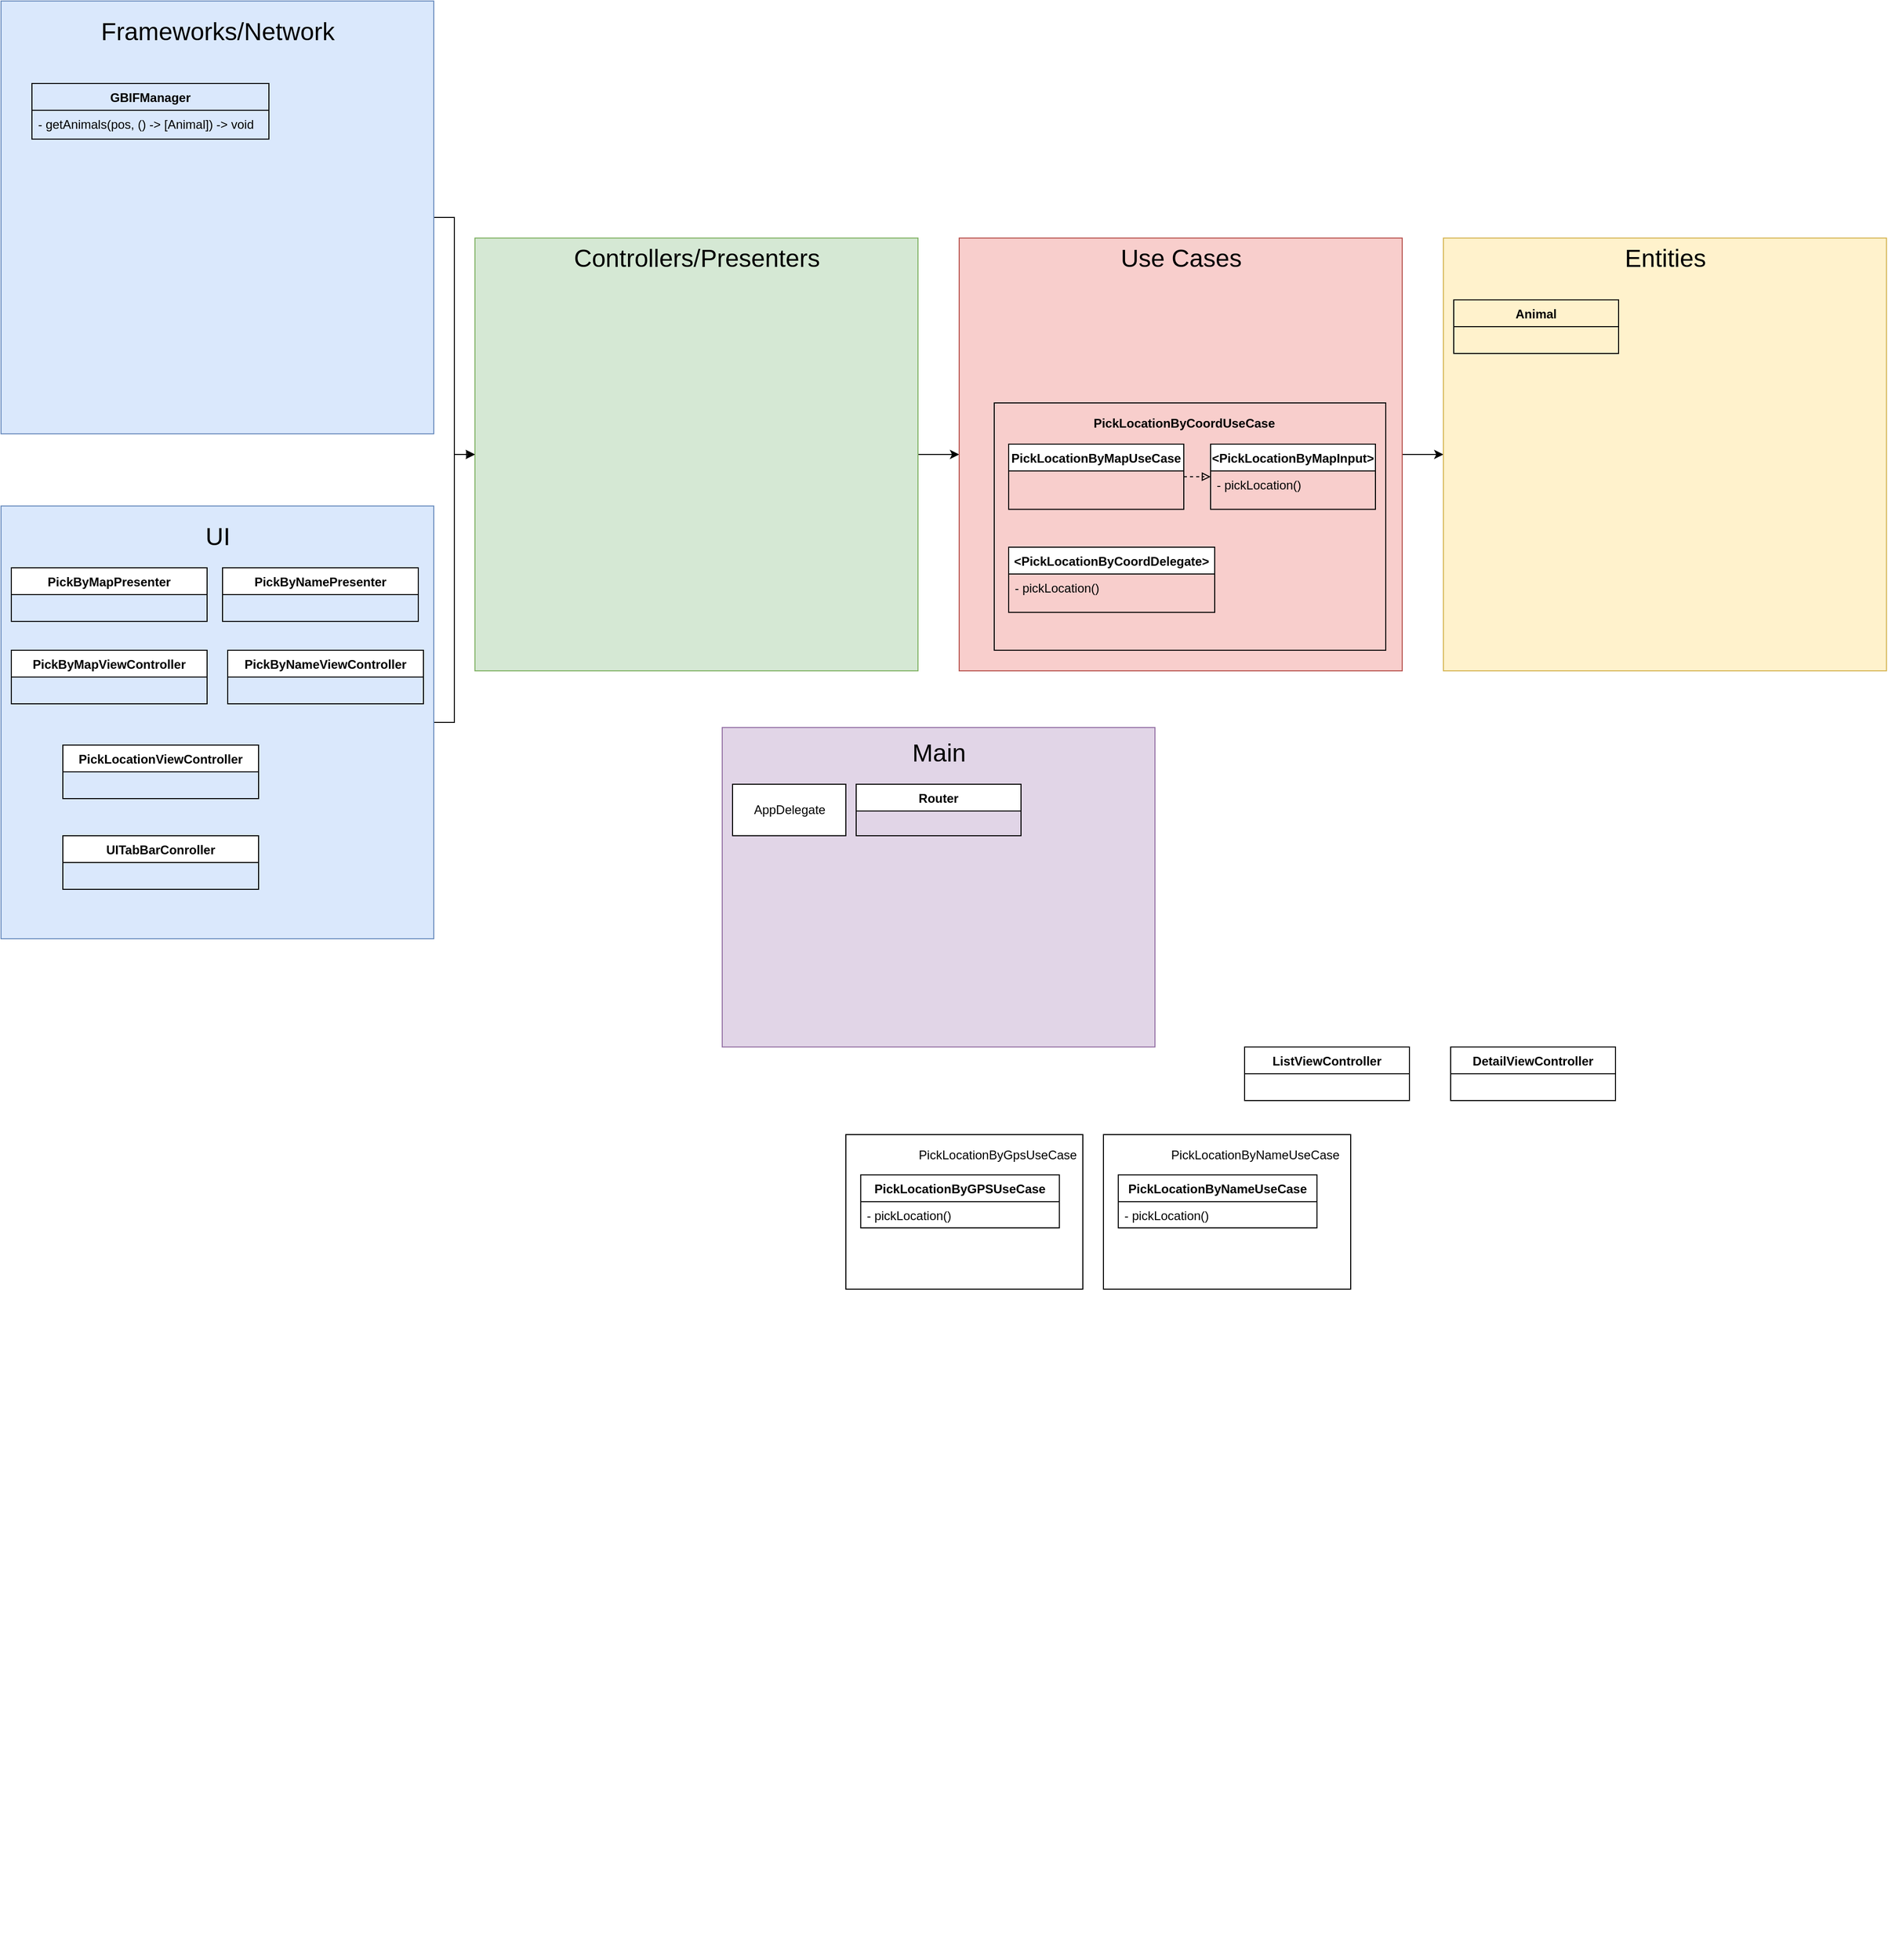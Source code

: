 <mxfile version="13.7.9" type="device"><diagram id="C5RBs43oDa-KdzZeNtuy" name="Page-1"><mxGraphModel dx="1853" dy="2983" grid="1" gridSize="10" guides="1" tooltips="1" connect="1" arrows="1" fold="1" page="1" pageScale="1" pageWidth="827" pageHeight="1169" math="0" shadow="0" extFonts="Permanent Marker^https://fonts.googleapis.com/css?family=Permanent+Marker"><root><mxCell id="WIyWlLk6GJQsqaUBKTNV-0"/><mxCell id="WIyWlLk6GJQsqaUBKTNV-1" parent="WIyWlLk6GJQsqaUBKTNV-0"/><mxCell id="hUnuBkJF5R7kSbvopg7w-15" value="" style="group" parent="WIyWlLk6GJQsqaUBKTNV-1" vertex="1" connectable="0"><mxGeometry x="330" y="-190" width="240" height="150" as="geometry"/></mxCell><mxCell id="hUnuBkJF5R7kSbvopg7w-16" value="" style="rounded=0;whiteSpace=wrap;html=1;" parent="hUnuBkJF5R7kSbvopg7w-15" vertex="1"><mxGeometry width="240" height="150" as="geometry"/></mxCell><mxCell id="hUnuBkJF5R7kSbvopg7w-17" value="PickLocationByNameUseCase" style="swimlane;fontStyle=1;align=center;verticalAlign=top;childLayout=stackLayout;horizontal=1;startSize=26;horizontalStack=0;resizeParent=1;resizeParentMax=0;resizeLast=0;collapsible=1;marginBottom=0;" parent="hUnuBkJF5R7kSbvopg7w-15" vertex="1"><mxGeometry x="14.396" y="39.098" width="192.843" height="51.413" as="geometry"><mxRectangle x="334" y="230" width="140" height="26" as="alternateBounds"/></mxGeometry></mxCell><mxCell id="hUnuBkJF5R7kSbvopg7w-18" value="- pickLocation()" style="text;strokeColor=none;fillColor=none;align=left;verticalAlign=top;spacingLeft=4;spacingRight=4;overflow=hidden;rotatable=0;points=[[0,0.5],[1,0.5]];portConstraint=eastwest;" parent="hUnuBkJF5R7kSbvopg7w-17" vertex="1"><mxGeometry y="26" width="192.843" height="25.413" as="geometry"/></mxCell><mxCell id="hUnuBkJF5R7kSbvopg7w-19" value="PickLocationByNameUseCase" style="text;html=1;align=center;verticalAlign=middle;resizable=0;points=[];autosize=1;container=0;" parent="hUnuBkJF5R7kSbvopg7w-15" vertex="1"><mxGeometry x="57.143" y="9.774" width="180" height="20" as="geometry"><mxRectangle x="275" y="-114" width="150" height="20" as="alternateBounds"/></mxGeometry></mxCell><mxCell id="hUnuBkJF5R7kSbvopg7w-2" style="edgeStyle=orthogonalEdgeStyle;rounded=0;orthogonalLoop=1;jettySize=auto;html=1;exitX=0.5;exitY=1;exitDx=0;exitDy=0;entryX=0.5;entryY=0;entryDx=0;entryDy=0;" parent="WIyWlLk6GJQsqaUBKTNV-1" source="h9Krho7Cg0IR_06Yh0o2-13" target="hUnuBkJF5R7kSbvopg7w-1" edge="1"><mxGeometry relative="1" as="geometry"/></mxCell><mxCell id="hUnuBkJF5R7kSbvopg7w-5" style="edgeStyle=orthogonalEdgeStyle;rounded=0;orthogonalLoop=1;jettySize=auto;html=1;exitX=0.5;exitY=1;exitDx=0;exitDy=0;entryX=0.5;entryY=0;entryDx=0;entryDy=0;" parent="WIyWlLk6GJQsqaUBKTNV-1" source="hUnuBkJF5R7kSbvopg7w-3" target="h9Krho7Cg0IR_06Yh0o2-13" edge="1"><mxGeometry relative="1" as="geometry"/></mxCell><mxCell id="hUnuBkJF5R7kSbvopg7w-6" style="edgeStyle=orthogonalEdgeStyle;rounded=0;orthogonalLoop=1;jettySize=auto;html=1;exitX=0.5;exitY=1;exitDx=0;exitDy=0;entryX=0.75;entryY=0;entryDx=0;entryDy=0;" parent="WIyWlLk6GJQsqaUBKTNV-1" source="hUnuBkJF5R7kSbvopg7w-4" target="h9Krho7Cg0IR_06Yh0o2-13" edge="1"><mxGeometry relative="1" as="geometry"/></mxCell><mxCell id="hUnuBkJF5R7kSbvopg7w-7" value="" style="group" parent="WIyWlLk6GJQsqaUBKTNV-1" vertex="1" connectable="0"><mxGeometry x="80" y="-190" width="230" height="150" as="geometry"/></mxCell><mxCell id="hUnuBkJF5R7kSbvopg7w-8" value="" style="rounded=0;whiteSpace=wrap;html=1;" parent="hUnuBkJF5R7kSbvopg7w-7" vertex="1"><mxGeometry width="230.0" height="150" as="geometry"/></mxCell><mxCell id="hUnuBkJF5R7kSbvopg7w-9" value="PickLocationByGPSUseCase" style="swimlane;fontStyle=1;align=center;verticalAlign=top;childLayout=stackLayout;horizontal=1;startSize=26;horizontalStack=0;resizeParent=1;resizeParentMax=0;resizeLast=0;collapsible=1;marginBottom=0;" parent="hUnuBkJF5R7kSbvopg7w-7" vertex="1"><mxGeometry x="14.396" y="39.098" width="192.843" height="51.413" as="geometry"><mxRectangle x="334" y="230" width="140" height="26" as="alternateBounds"/></mxGeometry></mxCell><mxCell id="hUnuBkJF5R7kSbvopg7w-10" value="- pickLocation()" style="text;strokeColor=none;fillColor=none;align=left;verticalAlign=top;spacingLeft=4;spacingRight=4;overflow=hidden;rotatable=0;points=[[0,0.5],[1,0.5]];portConstraint=eastwest;" parent="hUnuBkJF5R7kSbvopg7w-9" vertex="1"><mxGeometry y="26" width="192.843" height="25.413" as="geometry"/></mxCell><mxCell id="hUnuBkJF5R7kSbvopg7w-11" value="PickLocationByGpsUseCase" style="text;html=1;align=center;verticalAlign=middle;resizable=0;points=[];autosize=1;container=0;" parent="hUnuBkJF5R7kSbvopg7w-7" vertex="1"><mxGeometry x="62.143" y="9.774" width="170" height="20" as="geometry"><mxRectangle x="275" y="-114" width="150" height="20" as="alternateBounds"/></mxGeometry></mxCell><mxCell id="gZiopTwXgxZ6QzbDSN5N-6" style="edgeStyle=orthogonalEdgeStyle;rounded=0;orthogonalLoop=1;jettySize=auto;html=1;exitX=1;exitY=0.5;exitDx=0;exitDy=0;entryX=0;entryY=0.5;entryDx=0;entryDy=0;" edge="1" parent="WIyWlLk6GJQsqaUBKTNV-1" source="gZiopTwXgxZ6QzbDSN5N-0" target="gZiopTwXgxZ6QzbDSN5N-1"><mxGeometry relative="1" as="geometry"/></mxCell><mxCell id="gZiopTwXgxZ6QzbDSN5N-0" value="" style="rounded=0;whiteSpace=wrap;html=1;fillColor=#dae8fc;strokeColor=#6c8ebf;" vertex="1" parent="WIyWlLk6GJQsqaUBKTNV-1"><mxGeometry x="-740" y="-1290" width="420" height="420" as="geometry"/></mxCell><mxCell id="gZiopTwXgxZ6QzbDSN5N-7" style="edgeStyle=orthogonalEdgeStyle;rounded=0;orthogonalLoop=1;jettySize=auto;html=1;exitX=1;exitY=0.5;exitDx=0;exitDy=0;entryX=0;entryY=0.5;entryDx=0;entryDy=0;" edge="1" parent="WIyWlLk6GJQsqaUBKTNV-1" source="gZiopTwXgxZ6QzbDSN5N-1" target="gZiopTwXgxZ6QzbDSN5N-2"><mxGeometry relative="1" as="geometry"/></mxCell><mxCell id="gZiopTwXgxZ6QzbDSN5N-1" value="" style="rounded=0;whiteSpace=wrap;html=1;fillColor=#d5e8d4;strokeColor=#82b366;" vertex="1" parent="WIyWlLk6GJQsqaUBKTNV-1"><mxGeometry x="-280" y="-1060" width="430" height="420" as="geometry"/></mxCell><mxCell id="gZiopTwXgxZ6QzbDSN5N-8" style="edgeStyle=orthogonalEdgeStyle;rounded=0;orthogonalLoop=1;jettySize=auto;html=1;exitX=1;exitY=0.5;exitDx=0;exitDy=0;entryX=0;entryY=0.5;entryDx=0;entryDy=0;" edge="1" parent="WIyWlLk6GJQsqaUBKTNV-1" source="gZiopTwXgxZ6QzbDSN5N-2" target="gZiopTwXgxZ6QzbDSN5N-3"><mxGeometry relative="1" as="geometry"/></mxCell><mxCell id="gZiopTwXgxZ6QzbDSN5N-2" value="" style="rounded=0;whiteSpace=wrap;html=1;fillColor=#f8cecc;strokeColor=#b85450;" vertex="1" parent="WIyWlLk6GJQsqaUBKTNV-1"><mxGeometry x="190" y="-1060" width="430" height="420" as="geometry"/></mxCell><mxCell id="gZiopTwXgxZ6QzbDSN5N-3" value="" style="rounded=0;whiteSpace=wrap;html=1;fillColor=#fff2cc;strokeColor=#d6b656;" vertex="1" parent="WIyWlLk6GJQsqaUBKTNV-1"><mxGeometry x="660" y="-1060" width="430" height="420" as="geometry"/></mxCell><mxCell id="gZiopTwXgxZ6QzbDSN5N-10" value="&lt;font style=&quot;font-size: 24px&quot;&gt;Entities&lt;/font&gt;" style="text;html=1;align=center;verticalAlign=middle;resizable=0;points=[];autosize=1;" vertex="1" parent="WIyWlLk6GJQsqaUBKTNV-1"><mxGeometry x="830" y="-1050" width="90" height="20" as="geometry"/></mxCell><mxCell id="h9Krho7Cg0IR_06Yh0o2-19" value="Animal" style="swimlane;fontStyle=1;align=center;verticalAlign=top;childLayout=stackLayout;horizontal=1;startSize=26;horizontalStack=0;resizeParent=1;resizeParentMax=0;resizeLast=0;collapsible=1;marginBottom=0;fillColor=none;" parent="WIyWlLk6GJQsqaUBKTNV-1" vertex="1"><mxGeometry x="670" y="-1000" width="160" height="52" as="geometry"><mxRectangle x="334" y="230" width="140" height="26" as="alternateBounds"/></mxGeometry></mxCell><mxCell id="gZiopTwXgxZ6QzbDSN5N-11" value="&lt;font style=&quot;font-size: 24px&quot;&gt;Use Cases&lt;/font&gt;" style="text;html=1;align=center;verticalAlign=middle;resizable=0;points=[];autosize=1;" vertex="1" parent="WIyWlLk6GJQsqaUBKTNV-1"><mxGeometry x="340" y="-1050" width="130" height="20" as="geometry"/></mxCell><mxCell id="gZiopTwXgxZ6QzbDSN5N-12" value="&lt;font style=&quot;font-size: 24px&quot;&gt;Controllers/Presenters&lt;/font&gt;" style="text;html=1;align=center;verticalAlign=middle;resizable=0;points=[];autosize=1;" vertex="1" parent="WIyWlLk6GJQsqaUBKTNV-1"><mxGeometry x="-190" y="-1050" width="250" height="20" as="geometry"/></mxCell><mxCell id="gZiopTwXgxZ6QzbDSN5N-13" value="&lt;font style=&quot;font-size: 24px&quot;&gt;Frameworks/Network&lt;/font&gt;" style="text;html=1;align=center;verticalAlign=middle;resizable=0;points=[];autosize=1;" vertex="1" parent="WIyWlLk6GJQsqaUBKTNV-1"><mxGeometry x="-650" y="-1270" width="240" height="20" as="geometry"/></mxCell><mxCell id="gZiopTwXgxZ6QzbDSN5N-14" value="" style="rounded=0;whiteSpace=wrap;html=1;fillColor=#e1d5e7;strokeColor=#9673a6;" vertex="1" parent="WIyWlLk6GJQsqaUBKTNV-1"><mxGeometry x="-40" y="-585" width="420" height="310" as="geometry"/></mxCell><mxCell id="gZiopTwXgxZ6QzbDSN5N-16" value="&lt;font style=&quot;font-size: 24px&quot;&gt;Main&lt;/font&gt;" style="text;html=1;align=center;verticalAlign=middle;resizable=0;points=[];autosize=1;" vertex="1" parent="WIyWlLk6GJQsqaUBKTNV-1"><mxGeometry x="135" y="-570" width="70" height="20" as="geometry"/></mxCell><mxCell id="hUnuBkJF5R7kSbvopg7w-30" value="" style="group" parent="WIyWlLk6GJQsqaUBKTNV-1" vertex="1" connectable="0"><mxGeometry x="-330" y="340" width="270" height="270" as="geometry"/></mxCell><mxCell id="hUnuBkJF5R7kSbvopg7w-29" value="" style="group" parent="hUnuBkJF5R7kSbvopg7w-30" vertex="1" connectable="0"><mxGeometry x="300" y="-930" width="110" height="110" as="geometry"/></mxCell><mxCell id="hUnuBkJF5R7kSbvopg7w-28" value="AppDelegate" style="html=1;" parent="hUnuBkJF5R7kSbvopg7w-29" vertex="1"><mxGeometry y="60" width="110" height="50" as="geometry"/></mxCell><mxCell id="gZiopTwXgxZ6QzbDSN5N-34" value="Router" style="swimlane;fontStyle=1;align=center;verticalAlign=top;childLayout=stackLayout;horizontal=1;startSize=26;horizontalStack=0;resizeParent=1;resizeParentMax=0;resizeLast=0;collapsible=1;marginBottom=0;" vertex="1" parent="WIyWlLk6GJQsqaUBKTNV-1"><mxGeometry x="90" y="-530" width="160" height="50" as="geometry"/></mxCell><mxCell id="gZiopTwXgxZ6QzbDSN5N-44" style="edgeStyle=orthogonalEdgeStyle;rounded=0;orthogonalLoop=1;jettySize=auto;html=1;entryX=0;entryY=0.5;entryDx=0;entryDy=0;endArrow=block;endFill=0;" edge="1" parent="WIyWlLk6GJQsqaUBKTNV-1" source="gZiopTwXgxZ6QzbDSN5N-40" target="gZiopTwXgxZ6QzbDSN5N-1"><mxGeometry relative="1" as="geometry"/></mxCell><mxCell id="gZiopTwXgxZ6QzbDSN5N-40" value="" style="rounded=0;whiteSpace=wrap;html=1;fillColor=#dae8fc;strokeColor=#6c8ebf;" vertex="1" parent="WIyWlLk6GJQsqaUBKTNV-1"><mxGeometry x="-740" y="-800" width="420" height="420" as="geometry"/></mxCell><mxCell id="gZiopTwXgxZ6QzbDSN5N-41" value="&lt;font style=&quot;font-size: 24px&quot;&gt;UI&lt;/font&gt;" style="text;html=1;align=center;verticalAlign=middle;resizable=0;points=[];autosize=1;" vertex="1" parent="WIyWlLk6GJQsqaUBKTNV-1"><mxGeometry x="-550" y="-780" width="40" height="20" as="geometry"/></mxCell><mxCell id="h9Krho7Cg0IR_06Yh0o2-20" value="GBIFManager" style="swimlane;fontStyle=1;align=center;verticalAlign=top;childLayout=stackLayout;horizontal=1;startSize=26;horizontalStack=0;resizeParent=1;resizeParentMax=0;resizeLast=0;collapsible=1;marginBottom=0;fillColor=none;" parent="WIyWlLk6GJQsqaUBKTNV-1" vertex="1"><mxGeometry x="-710" y="-1210" width="230" height="54" as="geometry"><mxRectangle x="334" y="230" width="140" height="26" as="alternateBounds"/></mxGeometry></mxCell><mxCell id="h9Krho7Cg0IR_06Yh0o2-21" value="- getAnimals(pos, () -&gt; [Animal]) -&gt; void" style="text;strokeColor=none;fillColor=none;align=left;verticalAlign=top;spacingLeft=4;spacingRight=4;overflow=hidden;rotatable=0;points=[[0,0.5],[1,0.5]];portConstraint=eastwest;" parent="h9Krho7Cg0IR_06Yh0o2-20" vertex="1"><mxGeometry y="26" width="230" height="28" as="geometry"/></mxCell><mxCell id="h9Krho7Cg0IR_06Yh0o2-13" value="PickLocationViewController" style="swimlane;fontStyle=1;align=center;verticalAlign=top;childLayout=stackLayout;horizontal=1;startSize=26;horizontalStack=0;resizeParent=1;resizeParentMax=0;resizeLast=0;collapsible=1;marginBottom=0;" parent="WIyWlLk6GJQsqaUBKTNV-1" vertex="1"><mxGeometry x="-680" y="-568" width="190" height="52" as="geometry"><mxRectangle x="334" y="230" width="140" height="26" as="alternateBounds"/></mxGeometry></mxCell><mxCell id="hUnuBkJF5R7kSbvopg7w-3" value="PickByMapViewController" style="swimlane;fontStyle=1;align=center;verticalAlign=top;childLayout=stackLayout;horizontal=1;startSize=26;horizontalStack=0;resizeParent=1;resizeParentMax=0;resizeLast=0;collapsible=1;marginBottom=0;" parent="WIyWlLk6GJQsqaUBKTNV-1" vertex="1"><mxGeometry x="-730" y="-660" width="190" height="52" as="geometry"><mxRectangle x="334" y="230" width="140" height="26" as="alternateBounds"/></mxGeometry></mxCell><mxCell id="hUnuBkJF5R7kSbvopg7w-4" value="PickByNameViewController" style="swimlane;fontStyle=1;align=center;verticalAlign=top;childLayout=stackLayout;horizontal=1;startSize=26;horizontalStack=0;resizeParent=1;resizeParentMax=0;resizeLast=0;collapsible=1;marginBottom=0;" parent="WIyWlLk6GJQsqaUBKTNV-1" vertex="1"><mxGeometry x="-520" y="-660" width="190" height="52" as="geometry"><mxRectangle x="334" y="230" width="140" height="26" as="alternateBounds"/></mxGeometry></mxCell><mxCell id="h9Krho7Cg0IR_06Yh0o2-22" value="PickByMapPresenter" style="swimlane;fontStyle=1;align=center;verticalAlign=top;childLayout=stackLayout;horizontal=1;startSize=26;horizontalStack=0;resizeParent=1;resizeParentMax=0;resizeLast=0;collapsible=1;marginBottom=0;" parent="WIyWlLk6GJQsqaUBKTNV-1" vertex="1"><mxGeometry x="-730" y="-740" width="190" height="52" as="geometry"><mxRectangle x="334" y="230" width="140" height="26" as="alternateBounds"/></mxGeometry></mxCell><mxCell id="hUnuBkJF5R7kSbvopg7w-14" value="PickByNamePresenter" style="swimlane;fontStyle=1;align=center;verticalAlign=top;childLayout=stackLayout;horizontal=1;startSize=26;horizontalStack=0;resizeParent=1;resizeParentMax=0;resizeLast=0;collapsible=1;marginBottom=0;" parent="WIyWlLk6GJQsqaUBKTNV-1" vertex="1"><mxGeometry x="-525" y="-740" width="190" height="52" as="geometry"><mxRectangle x="334" y="230" width="140" height="26" as="alternateBounds"/></mxGeometry></mxCell><mxCell id="hUnuBkJF5R7kSbvopg7w-1" value="UITabBarConroller" style="swimlane;fontStyle=1;align=center;verticalAlign=top;childLayout=stackLayout;horizontal=1;startSize=26;horizontalStack=0;resizeParent=1;resizeParentMax=0;resizeLast=0;collapsible=1;marginBottom=0;" parent="WIyWlLk6GJQsqaUBKTNV-1" vertex="1"><mxGeometry x="-680" y="-480" width="190" height="52" as="geometry"><mxRectangle x="334" y="230" width="140" height="26" as="alternateBounds"/></mxGeometry></mxCell><mxCell id="h9Krho7Cg0IR_06Yh0o2-12" value="DetailViewController" style="swimlane;fontStyle=1;align=center;verticalAlign=top;childLayout=stackLayout;horizontal=1;startSize=26;horizontalStack=0;resizeParent=1;resizeParentMax=0;resizeLast=0;collapsible=1;marginBottom=0;" parent="WIyWlLk6GJQsqaUBKTNV-1" vertex="1"><mxGeometry x="667" y="-275" width="160" height="52" as="geometry"><mxRectangle x="334" y="230" width="140" height="26" as="alternateBounds"/></mxGeometry></mxCell><mxCell id="h9Krho7Cg0IR_06Yh0o2-5" value="ListViewController" style="swimlane;fontStyle=1;align=center;verticalAlign=top;childLayout=stackLayout;horizontal=1;startSize=26;horizontalStack=0;resizeParent=1;resizeParentMax=0;resizeLast=0;collapsible=1;marginBottom=0;" parent="WIyWlLk6GJQsqaUBKTNV-1" vertex="1"><mxGeometry x="467" y="-275" width="160" height="52" as="geometry"><mxRectangle x="334" y="230" width="140" height="26" as="alternateBounds"/></mxGeometry></mxCell><mxCell id="gZiopTwXgxZ6QzbDSN5N-47" value="" style="group" vertex="1" connectable="0" parent="WIyWlLk6GJQsqaUBKTNV-1"><mxGeometry x="224" y="-900" width="380" height="240" as="geometry"/></mxCell><mxCell id="h9Krho7Cg0IR_06Yh0o2-24" value="" style="rounded=0;whiteSpace=wrap;html=1;fillColor=none;" parent="gZiopTwXgxZ6QzbDSN5N-47" vertex="1"><mxGeometry width="380" height="240" as="geometry"/></mxCell><mxCell id="h9Krho7Cg0IR_06Yh0o2-26" value="PickLocationByCoordUseCase" style="text;html=1;align=center;verticalAlign=middle;resizable=0;points=[];autosize=1;container=0;fontStyle=1" parent="gZiopTwXgxZ6QzbDSN5N-47" vertex="1"><mxGeometry x="89.003" y="9.996" width="190" height="20" as="geometry"><mxRectangle x="275" y="-114" width="150" height="20" as="alternateBounds"/></mxGeometry></mxCell><mxCell id="h9Krho7Cg0IR_06Yh0o2-25" value="PickLocationByMapUseCase" style="swimlane;fontStyle=1;align=center;verticalAlign=top;childLayout=stackLayout;horizontal=1;startSize=26;horizontalStack=0;resizeParent=1;resizeParentMax=0;resizeLast=0;collapsible=1;marginBottom=0;" parent="gZiopTwXgxZ6QzbDSN5N-47" vertex="1"><mxGeometry x="14" y="40" width="170" height="63.27" as="geometry"><mxRectangle x="334" y="230" width="140" height="26" as="alternateBounds"/></mxGeometry></mxCell><mxCell id="hUnuBkJF5R7kSbvopg7w-37" value="&lt;PickLocationByMapInput&gt;" style="swimlane;fontStyle=1;align=center;verticalAlign=top;childLayout=stackLayout;horizontal=1;startSize=26;horizontalStack=0;resizeParent=1;resizeParentMax=0;resizeLast=0;collapsible=1;marginBottom=0;" parent="gZiopTwXgxZ6QzbDSN5N-47" vertex="1"><mxGeometry x="210" y="40" width="160" height="63.27" as="geometry"><mxRectangle x="334" y="230" width="140" height="26" as="alternateBounds"/></mxGeometry></mxCell><mxCell id="hUnuBkJF5R7kSbvopg7w-38" value="- pickLocation()" style="text;strokeColor=none;fillColor=none;align=left;verticalAlign=top;spacingLeft=4;spacingRight=4;overflow=hidden;rotatable=0;points=[[0,0.5],[1,0.5]];portConstraint=eastwest;" parent="hUnuBkJF5R7kSbvopg7w-37" vertex="1"><mxGeometry y="26" width="160" height="37.27" as="geometry"/></mxCell><mxCell id="gZiopTwXgxZ6QzbDSN5N-39" style="edgeStyle=orthogonalEdgeStyle;rounded=0;orthogonalLoop=1;jettySize=auto;html=1;exitX=1;exitY=0.5;exitDx=0;exitDy=0;endArrow=block;endFill=0;dashed=1;" edge="1" parent="gZiopTwXgxZ6QzbDSN5N-47" source="h9Krho7Cg0IR_06Yh0o2-25" target="hUnuBkJF5R7kSbvopg7w-37"><mxGeometry relative="1" as="geometry"/></mxCell><mxCell id="gZiopTwXgxZ6QzbDSN5N-45" value="&lt;PickLocationByCoordDelegate&gt;" style="swimlane;fontStyle=1;align=center;verticalAlign=top;childLayout=stackLayout;horizontal=1;startSize=26;horizontalStack=0;resizeParent=1;resizeParentMax=0;resizeLast=0;collapsible=1;marginBottom=0;" vertex="1" parent="gZiopTwXgxZ6QzbDSN5N-47"><mxGeometry x="14" y="140" width="200" height="63.27" as="geometry"><mxRectangle x="334" y="230" width="140" height="26" as="alternateBounds"/></mxGeometry></mxCell><mxCell id="gZiopTwXgxZ6QzbDSN5N-46" value="- pickLocation()" style="text;strokeColor=none;fillColor=none;align=left;verticalAlign=top;spacingLeft=4;spacingRight=4;overflow=hidden;rotatable=0;points=[[0,0.5],[1,0.5]];portConstraint=eastwest;" vertex="1" parent="gZiopTwXgxZ6QzbDSN5N-45"><mxGeometry y="26" width="200" height="37.27" as="geometry"/></mxCell></root></mxGraphModel></diagram></mxfile>